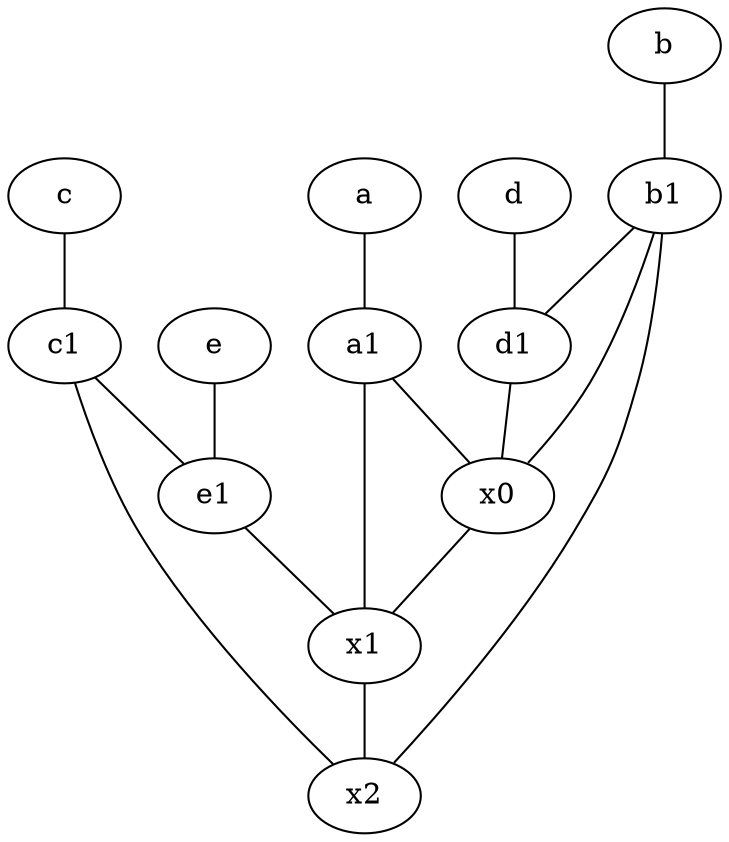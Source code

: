 graph {
	node [labelfontsize=50]
	x0 [labelfontsize=50]
	b [labelfontsize=50 pos="10,4!"]
	a1 [labelfontsize=50 pos="8,3!"]
	c1 [labelfontsize=50 pos="4.5,3!"]
	x1 [labelfontsize=50]
	c [labelfontsize=50 pos="4.5,2!"]
	e1 [labelfontsize=50 pos="7,7!"]
	x2 [labelfontsize=50]
	a [labelfontsize=50 pos="8,2!"]
	d1 [labelfontsize=50 pos="3,5!"]
	b1 [labelfontsize=50 pos="9,4!"]
	d [labelfontsize=50 pos="2,5!"]
	e [labelfontsize=50 pos="7,9!"]
	d1 -- x0
	x1 -- x2
	a1 -- x0
	b1 -- x0
	b1 -- x2
	b1 -- d1
	e -- e1
	b -- b1
	a -- a1
	e1 -- x1
	x0 -- x1
	c1 -- x2
	a1 -- x1
	d -- d1
	c1 -- e1
	c -- c1
}
